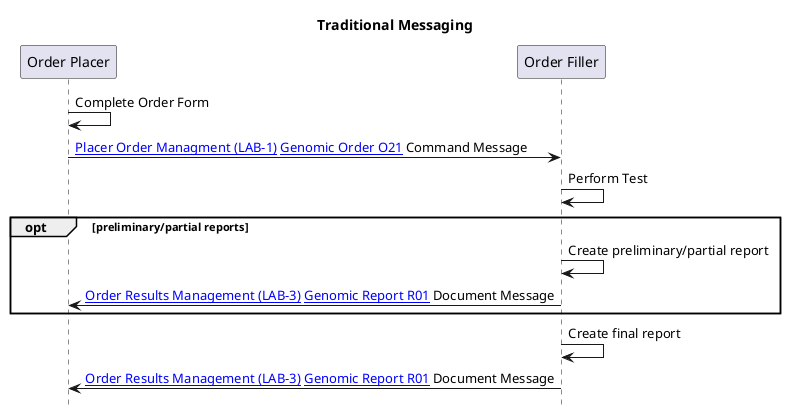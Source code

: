@startuml

hide footbox

title "Traditional Messaging"

participant "Order Placer" as EPR
participant "Order Filler" as LIMS


EPR -> EPR: Complete Order Form
EPR -> LIMS: [[LAB-1.html Placer Order Managment (LAB-1)]] [[DDD-TestOrder.html Genomic Order O21]] Command Message
LIMS -> LIMS: Perform Test
opt preliminary/partial reports
LIMS -> LIMS: Create preliminary/partial report
LIMS -> EPR: [[LAB-3.html Order Results Management (LAB-3)]] [[DDD-TestReport.html Genomic Report R01]] Document Message
end
LIMS -> LIMS: Create final report
LIMS -> EPR: [[LAB-3.html Order Results Management (LAB-3)]] [[DDD-TestReport.html Genomic Report R01]] Document Message


@enduml
